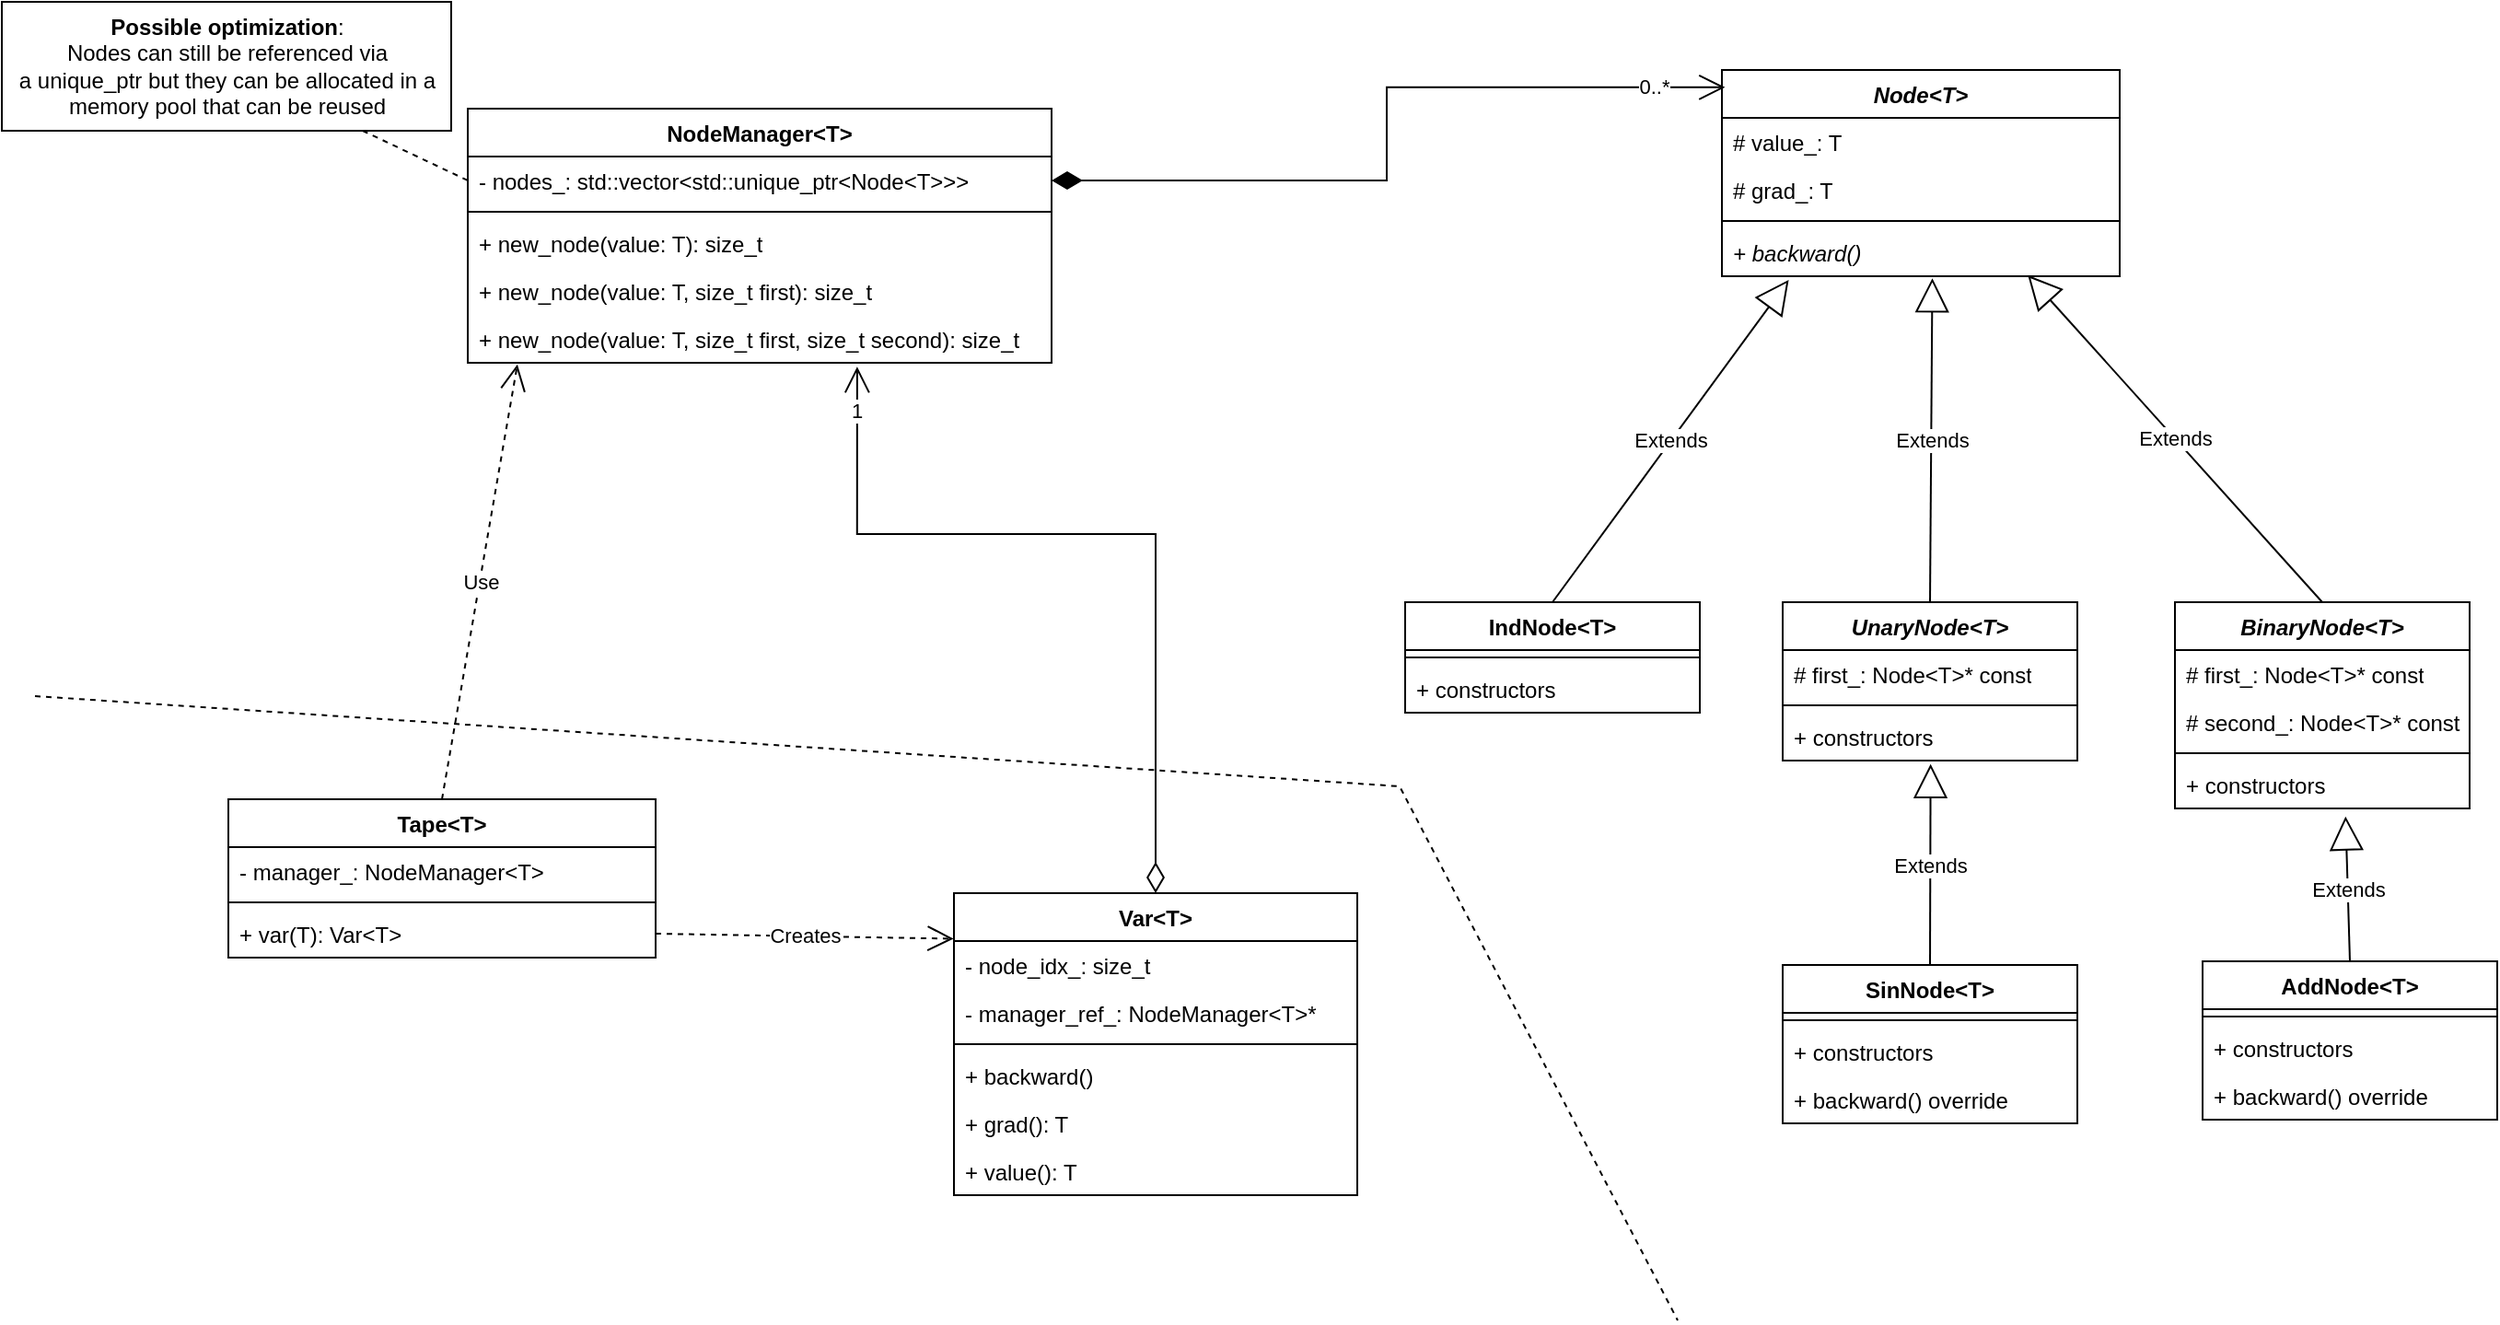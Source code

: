 <mxfile version="26.0.9">
  <diagram name="Page-1" id="FSSQddseJouXTONwUd2U">
    <mxGraphModel dx="1468" dy="1134" grid="0" gridSize="10" guides="1" tooltips="1" connect="1" arrows="1" fold="1" page="1" pageScale="1" pageWidth="1100" pageHeight="850" math="0" shadow="0">
      <root>
        <mxCell id="0" />
        <mxCell id="1" parent="0" />
        <mxCell id="VymO47EkhsiENC-ldsMI-2" value="Tape&amp;lt;T&amp;gt;" style="swimlane;fontStyle=1;align=center;verticalAlign=top;childLayout=stackLayout;horizontal=1;startSize=26;horizontalStack=0;resizeParent=1;resizeParentMax=0;resizeLast=0;collapsible=1;marginBottom=0;whiteSpace=wrap;html=1;" parent="1" vertex="1">
          <mxGeometry x="138" y="449" width="232" height="86" as="geometry" />
        </mxCell>
        <mxCell id="VymO47EkhsiENC-ldsMI-3" value="- manager_: NodeManager&amp;lt;T&amp;gt;" style="text;strokeColor=none;fillColor=none;align=left;verticalAlign=top;spacingLeft=4;spacingRight=4;overflow=hidden;rotatable=0;points=[[0,0.5],[1,0.5]];portConstraint=eastwest;whiteSpace=wrap;html=1;" parent="VymO47EkhsiENC-ldsMI-2" vertex="1">
          <mxGeometry y="26" width="232" height="26" as="geometry" />
        </mxCell>
        <mxCell id="VymO47EkhsiENC-ldsMI-4" value="" style="line;strokeWidth=1;fillColor=none;align=left;verticalAlign=middle;spacingTop=-1;spacingLeft=3;spacingRight=3;rotatable=0;labelPosition=right;points=[];portConstraint=eastwest;strokeColor=inherit;" parent="VymO47EkhsiENC-ldsMI-2" vertex="1">
          <mxGeometry y="52" width="232" height="8" as="geometry" />
        </mxCell>
        <mxCell id="VymO47EkhsiENC-ldsMI-5" value="+ var(T): Var&amp;lt;T&amp;gt;" style="text;strokeColor=none;fillColor=none;align=left;verticalAlign=top;spacingLeft=4;spacingRight=4;overflow=hidden;rotatable=0;points=[[0,0.5],[1,0.5]];portConstraint=eastwest;whiteSpace=wrap;html=1;" parent="VymO47EkhsiENC-ldsMI-2" vertex="1">
          <mxGeometry y="60" width="232" height="26" as="geometry" />
        </mxCell>
        <mxCell id="VymO47EkhsiENC-ldsMI-6" value="&lt;i&gt;Node&amp;lt;T&amp;gt;&lt;/i&gt;" style="swimlane;fontStyle=1;align=center;verticalAlign=top;childLayout=stackLayout;horizontal=1;startSize=26;horizontalStack=0;resizeParent=1;resizeParentMax=0;resizeLast=0;collapsible=1;marginBottom=0;whiteSpace=wrap;html=1;" parent="1" vertex="1">
          <mxGeometry x="949" y="53" width="216" height="112" as="geometry" />
        </mxCell>
        <mxCell id="VymO47EkhsiENC-ldsMI-10" value="# value_: T" style="text;strokeColor=none;fillColor=none;align=left;verticalAlign=top;spacingLeft=4;spacingRight=4;overflow=hidden;rotatable=0;points=[[0,0.5],[1,0.5]];portConstraint=eastwest;whiteSpace=wrap;html=1;" parent="VymO47EkhsiENC-ldsMI-6" vertex="1">
          <mxGeometry y="26" width="216" height="26" as="geometry" />
        </mxCell>
        <mxCell id="VymO47EkhsiENC-ldsMI-11" value="# grad_: T" style="text;strokeColor=none;fillColor=none;align=left;verticalAlign=top;spacingLeft=4;spacingRight=4;overflow=hidden;rotatable=0;points=[[0,0.5],[1,0.5]];portConstraint=eastwest;whiteSpace=wrap;html=1;" parent="VymO47EkhsiENC-ldsMI-6" vertex="1">
          <mxGeometry y="52" width="216" height="26" as="geometry" />
        </mxCell>
        <mxCell id="VymO47EkhsiENC-ldsMI-8" value="" style="line;strokeWidth=1;fillColor=none;align=left;verticalAlign=middle;spacingTop=-1;spacingLeft=3;spacingRight=3;rotatable=0;labelPosition=right;points=[];portConstraint=eastwest;strokeColor=inherit;" parent="VymO47EkhsiENC-ldsMI-6" vertex="1">
          <mxGeometry y="78" width="216" height="8" as="geometry" />
        </mxCell>
        <mxCell id="VymO47EkhsiENC-ldsMI-23" value="&lt;i&gt;+ backward()&lt;/i&gt;" style="text;strokeColor=none;fillColor=none;align=left;verticalAlign=top;spacingLeft=4;spacingRight=4;overflow=hidden;rotatable=0;points=[[0,0.5],[1,0.5]];portConstraint=eastwest;whiteSpace=wrap;html=1;" parent="VymO47EkhsiENC-ldsMI-6" vertex="1">
          <mxGeometry y="86" width="216" height="26" as="geometry" />
        </mxCell>
        <mxCell id="VymO47EkhsiENC-ldsMI-13" value="" style="endArrow=open;html=1;endSize=12;startArrow=diamondThin;startSize=14;startFill=1;edgeStyle=orthogonalEdgeStyle;align=left;verticalAlign=bottom;rounded=0;exitX=1;exitY=0.5;exitDx=0;exitDy=0;entryX=0.008;entryY=0.084;entryDx=0;entryDy=0;entryPerimeter=0;" parent="1" source="VymO47EkhsiENC-ldsMI-17" target="VymO47EkhsiENC-ldsMI-6" edge="1">
          <mxGeometry x="-1" y="3" relative="1" as="geometry">
            <mxPoint x="620" y="475" as="sourcePoint" />
            <mxPoint x="623" y="315" as="targetPoint" />
          </mxGeometry>
        </mxCell>
        <mxCell id="VymO47EkhsiENC-ldsMI-14" value="0..*" style="edgeLabel;html=1;align=center;verticalAlign=middle;resizable=0;points=[];" parent="VymO47EkhsiENC-ldsMI-13" vertex="1" connectable="0">
          <mxGeometry x="0.876" y="1" relative="1" as="geometry">
            <mxPoint x="-13" as="offset" />
          </mxGeometry>
        </mxCell>
        <mxCell id="VymO47EkhsiENC-ldsMI-16" value="NodeManager&amp;lt;T&amp;gt;" style="swimlane;fontStyle=1;align=center;verticalAlign=top;childLayout=stackLayout;horizontal=1;startSize=26;horizontalStack=0;resizeParent=1;resizeParentMax=0;resizeLast=0;collapsible=1;marginBottom=0;whiteSpace=wrap;html=1;" parent="1" vertex="1">
          <mxGeometry x="268" y="74" width="317" height="138" as="geometry" />
        </mxCell>
        <mxCell id="VymO47EkhsiENC-ldsMI-17" value="- nodes_: std::vector&amp;lt;std::unique_ptr&amp;lt;Node&amp;lt;T&amp;gt;&amp;gt;&amp;gt;" style="text;strokeColor=none;fillColor=none;align=left;verticalAlign=top;spacingLeft=4;spacingRight=4;overflow=hidden;rotatable=0;points=[[0,0.5],[1,0.5]];portConstraint=eastwest;whiteSpace=wrap;html=1;" parent="VymO47EkhsiENC-ldsMI-16" vertex="1">
          <mxGeometry y="26" width="317" height="26" as="geometry" />
        </mxCell>
        <mxCell id="VymO47EkhsiENC-ldsMI-18" value="" style="line;strokeWidth=1;fillColor=none;align=left;verticalAlign=middle;spacingTop=-1;spacingLeft=3;spacingRight=3;rotatable=0;labelPosition=right;points=[];portConstraint=eastwest;strokeColor=inherit;" parent="VymO47EkhsiENC-ldsMI-16" vertex="1">
          <mxGeometry y="52" width="317" height="8" as="geometry" />
        </mxCell>
        <mxCell id="VymO47EkhsiENC-ldsMI-19" value="+ new_node(value: T): size_t" style="text;strokeColor=none;fillColor=none;align=left;verticalAlign=top;spacingLeft=4;spacingRight=4;overflow=hidden;rotatable=0;points=[[0,0.5],[1,0.5]];portConstraint=eastwest;whiteSpace=wrap;html=1;" parent="VymO47EkhsiENC-ldsMI-16" vertex="1">
          <mxGeometry y="60" width="317" height="26" as="geometry" />
        </mxCell>
        <mxCell id="VymO47EkhsiENC-ldsMI-20" value="+ new_node(value: T, size_t first): size_t" style="text;strokeColor=none;fillColor=none;align=left;verticalAlign=top;spacingLeft=4;spacingRight=4;overflow=hidden;rotatable=0;points=[[0,0.5],[1,0.5]];portConstraint=eastwest;whiteSpace=wrap;html=1;" parent="VymO47EkhsiENC-ldsMI-16" vertex="1">
          <mxGeometry y="86" width="317" height="26" as="geometry" />
        </mxCell>
        <mxCell id="VymO47EkhsiENC-ldsMI-57" value="+ new_node(value: T, size_t first, size_t second): size_t" style="text;strokeColor=none;fillColor=none;align=left;verticalAlign=top;spacingLeft=4;spacingRight=4;overflow=hidden;rotatable=0;points=[[0,0.5],[1,0.5]];portConstraint=eastwest;whiteSpace=wrap;html=1;" parent="VymO47EkhsiENC-ldsMI-16" vertex="1">
          <mxGeometry y="112" width="317" height="26" as="geometry" />
        </mxCell>
        <mxCell id="VymO47EkhsiENC-ldsMI-21" value="&lt;b&gt;Possible optimization&lt;/b&gt;:&lt;br&gt;Nodes can still be referenced via&lt;div&gt;a unique_ptr but they can be&amp;nbsp;allocated in a&lt;div&gt;memory pool that can be reused&lt;/div&gt;&lt;/div&gt;" style="text;html=1;align=center;verticalAlign=middle;resizable=0;points=[];autosize=1;strokeColor=default;fillColor=none;" parent="1" vertex="1">
          <mxGeometry x="15" y="16" width="244" height="70" as="geometry" />
        </mxCell>
        <mxCell id="VymO47EkhsiENC-ldsMI-22" value="" style="endArrow=none;dashed=1;html=1;rounded=0;entryX=0;entryY=0.5;entryDx=0;entryDy=0;" parent="1" source="VymO47EkhsiENC-ldsMI-21" target="VymO47EkhsiENC-ldsMI-17" edge="1">
          <mxGeometry width="50" height="50" relative="1" as="geometry">
            <mxPoint x="307" y="239" as="sourcePoint" />
            <mxPoint x="357" y="189" as="targetPoint" />
          </mxGeometry>
        </mxCell>
        <mxCell id="VymO47EkhsiENC-ldsMI-29" value="IndNode&amp;lt;T&amp;gt;" style="swimlane;fontStyle=1;align=center;verticalAlign=top;childLayout=stackLayout;horizontal=1;startSize=26;horizontalStack=0;resizeParent=1;resizeParentMax=0;resizeLast=0;collapsible=1;marginBottom=0;whiteSpace=wrap;html=1;" parent="1" vertex="1">
          <mxGeometry x="777" y="342" width="160" height="60" as="geometry" />
        </mxCell>
        <mxCell id="VymO47EkhsiENC-ldsMI-31" value="" style="line;strokeWidth=1;fillColor=none;align=left;verticalAlign=middle;spacingTop=-1;spacingLeft=3;spacingRight=3;rotatable=0;labelPosition=right;points=[];portConstraint=eastwest;strokeColor=inherit;" parent="VymO47EkhsiENC-ldsMI-29" vertex="1">
          <mxGeometry y="26" width="160" height="8" as="geometry" />
        </mxCell>
        <mxCell id="VymO47EkhsiENC-ldsMI-32" value="+ constructors" style="text;strokeColor=none;fillColor=none;align=left;verticalAlign=top;spacingLeft=4;spacingRight=4;overflow=hidden;rotatable=0;points=[[0,0.5],[1,0.5]];portConstraint=eastwest;whiteSpace=wrap;html=1;" parent="VymO47EkhsiENC-ldsMI-29" vertex="1">
          <mxGeometry y="34" width="160" height="26" as="geometry" />
        </mxCell>
        <mxCell id="VymO47EkhsiENC-ldsMI-33" value="Extends" style="endArrow=block;endSize=16;endFill=0;html=1;rounded=0;exitX=0.5;exitY=0;exitDx=0;exitDy=0;entryX=0.168;entryY=1.075;entryDx=0;entryDy=0;entryPerimeter=0;" parent="1" source="VymO47EkhsiENC-ldsMI-29" target="VymO47EkhsiENC-ldsMI-23" edge="1">
          <mxGeometry width="160" relative="1" as="geometry">
            <mxPoint x="727" y="310" as="sourcePoint" />
            <mxPoint x="992" y="267" as="targetPoint" />
          </mxGeometry>
        </mxCell>
        <mxCell id="VymO47EkhsiENC-ldsMI-34" value="UnaryNode&amp;lt;T&amp;gt;" style="swimlane;fontStyle=3;align=center;verticalAlign=top;childLayout=stackLayout;horizontal=1;startSize=26;horizontalStack=0;resizeParent=1;resizeParentMax=0;resizeLast=0;collapsible=1;marginBottom=0;whiteSpace=wrap;html=1;" parent="1" vertex="1">
          <mxGeometry x="982" y="342" width="160" height="86" as="geometry" />
        </mxCell>
        <mxCell id="VymO47EkhsiENC-ldsMI-35" value="# first_: Node&amp;lt;T&amp;gt;* const" style="text;strokeColor=none;fillColor=none;align=left;verticalAlign=top;spacingLeft=4;spacingRight=4;overflow=hidden;rotatable=0;points=[[0,0.5],[1,0.5]];portConstraint=eastwest;whiteSpace=wrap;html=1;" parent="VymO47EkhsiENC-ldsMI-34" vertex="1">
          <mxGeometry y="26" width="160" height="26" as="geometry" />
        </mxCell>
        <mxCell id="VymO47EkhsiENC-ldsMI-36" value="" style="line;strokeWidth=1;fillColor=none;align=left;verticalAlign=middle;spacingTop=-1;spacingLeft=3;spacingRight=3;rotatable=0;labelPosition=right;points=[];portConstraint=eastwest;strokeColor=inherit;" parent="VymO47EkhsiENC-ldsMI-34" vertex="1">
          <mxGeometry y="52" width="160" height="8" as="geometry" />
        </mxCell>
        <mxCell id="VymO47EkhsiENC-ldsMI-37" value="+ constructors" style="text;strokeColor=none;fillColor=none;align=left;verticalAlign=top;spacingLeft=4;spacingRight=4;overflow=hidden;rotatable=0;points=[[0,0.5],[1,0.5]];portConstraint=eastwest;whiteSpace=wrap;html=1;" parent="VymO47EkhsiENC-ldsMI-34" vertex="1">
          <mxGeometry y="60" width="160" height="26" as="geometry" />
        </mxCell>
        <mxCell id="VymO47EkhsiENC-ldsMI-38" value="Extends" style="endArrow=block;endSize=16;endFill=0;html=1;rounded=0;exitX=0.5;exitY=0;exitDx=0;exitDy=0;entryX=0.529;entryY=1.041;entryDx=0;entryDy=0;entryPerimeter=0;" parent="1" source="VymO47EkhsiENC-ldsMI-34" target="VymO47EkhsiENC-ldsMI-23" edge="1">
          <mxGeometry width="160" relative="1" as="geometry">
            <mxPoint x="513" y="454" as="sourcePoint" />
            <mxPoint x="878" y="225" as="targetPoint" />
          </mxGeometry>
        </mxCell>
        <mxCell id="VymO47EkhsiENC-ldsMI-39" value="BinaryNode&amp;lt;T&amp;gt;" style="swimlane;fontStyle=3;align=center;verticalAlign=top;childLayout=stackLayout;horizontal=1;startSize=26;horizontalStack=0;resizeParent=1;resizeParentMax=0;resizeLast=0;collapsible=1;marginBottom=0;whiteSpace=wrap;html=1;" parent="1" vertex="1">
          <mxGeometry x="1195" y="342" width="160" height="112" as="geometry" />
        </mxCell>
        <mxCell id="VymO47EkhsiENC-ldsMI-40" value="# first_: Node&amp;lt;T&amp;gt;* const" style="text;strokeColor=none;fillColor=none;align=left;verticalAlign=top;spacingLeft=4;spacingRight=4;overflow=hidden;rotatable=0;points=[[0,0.5],[1,0.5]];portConstraint=eastwest;whiteSpace=wrap;html=1;" parent="VymO47EkhsiENC-ldsMI-39" vertex="1">
          <mxGeometry y="26" width="160" height="26" as="geometry" />
        </mxCell>
        <mxCell id="VymO47EkhsiENC-ldsMI-44" value="# second_: Node&amp;lt;T&amp;gt;* const" style="text;strokeColor=none;fillColor=none;align=left;verticalAlign=top;spacingLeft=4;spacingRight=4;overflow=hidden;rotatable=0;points=[[0,0.5],[1,0.5]];portConstraint=eastwest;whiteSpace=wrap;html=1;" parent="VymO47EkhsiENC-ldsMI-39" vertex="1">
          <mxGeometry y="52" width="160" height="26" as="geometry" />
        </mxCell>
        <mxCell id="VymO47EkhsiENC-ldsMI-41" value="" style="line;strokeWidth=1;fillColor=none;align=left;verticalAlign=middle;spacingTop=-1;spacingLeft=3;spacingRight=3;rotatable=0;labelPosition=right;points=[];portConstraint=eastwest;strokeColor=inherit;" parent="VymO47EkhsiENC-ldsMI-39" vertex="1">
          <mxGeometry y="78" width="160" height="8" as="geometry" />
        </mxCell>
        <mxCell id="VymO47EkhsiENC-ldsMI-42" value="+ constructors" style="text;strokeColor=none;fillColor=none;align=left;verticalAlign=top;spacingLeft=4;spacingRight=4;overflow=hidden;rotatable=0;points=[[0,0.5],[1,0.5]];portConstraint=eastwest;whiteSpace=wrap;html=1;" parent="VymO47EkhsiENC-ldsMI-39" vertex="1">
          <mxGeometry y="86" width="160" height="26" as="geometry" />
        </mxCell>
        <mxCell id="VymO47EkhsiENC-ldsMI-43" value="Extends" style="endArrow=block;endSize=16;endFill=0;html=1;rounded=0;entryX=0.769;entryY=0.977;entryDx=0;entryDy=0;entryPerimeter=0;exitX=0.5;exitY=0;exitDx=0;exitDy=0;" parent="1" source="VymO47EkhsiENC-ldsMI-39" target="VymO47EkhsiENC-ldsMI-23" edge="1">
          <mxGeometry width="160" relative="1" as="geometry">
            <mxPoint x="996" y="392" as="sourcePoint" />
            <mxPoint x="1156" y="392" as="targetPoint" />
          </mxGeometry>
        </mxCell>
        <mxCell id="VymO47EkhsiENC-ldsMI-45" value="Use" style="endArrow=open;endSize=12;dashed=1;html=1;rounded=0;exitX=0.5;exitY=0;exitDx=0;exitDy=0;entryX=0.085;entryY=1.035;entryDx=0;entryDy=0;entryPerimeter=0;" parent="1" source="VymO47EkhsiENC-ldsMI-2" target="VymO47EkhsiENC-ldsMI-57" edge="1">
          <mxGeometry width="160" relative="1" as="geometry">
            <mxPoint x="641" y="393" as="sourcePoint" />
            <mxPoint x="329" y="296" as="targetPoint" />
          </mxGeometry>
        </mxCell>
        <mxCell id="VymO47EkhsiENC-ldsMI-46" value="AddNode&amp;lt;T&amp;gt;" style="swimlane;fontStyle=1;align=center;verticalAlign=top;childLayout=stackLayout;horizontal=1;startSize=26;horizontalStack=0;resizeParent=1;resizeParentMax=0;resizeLast=0;collapsible=1;marginBottom=0;whiteSpace=wrap;html=1;" parent="1" vertex="1">
          <mxGeometry x="1210" y="537" width="160" height="86" as="geometry" />
        </mxCell>
        <mxCell id="VymO47EkhsiENC-ldsMI-48" value="" style="line;strokeWidth=1;fillColor=none;align=left;verticalAlign=middle;spacingTop=-1;spacingLeft=3;spacingRight=3;rotatable=0;labelPosition=right;points=[];portConstraint=eastwest;strokeColor=inherit;" parent="VymO47EkhsiENC-ldsMI-46" vertex="1">
          <mxGeometry y="26" width="160" height="8" as="geometry" />
        </mxCell>
        <mxCell id="VymO47EkhsiENC-ldsMI-63" value="+ constructors" style="text;strokeColor=none;fillColor=none;align=left;verticalAlign=top;spacingLeft=4;spacingRight=4;overflow=hidden;rotatable=0;points=[[0,0.5],[1,0.5]];portConstraint=eastwest;whiteSpace=wrap;html=1;" parent="VymO47EkhsiENC-ldsMI-46" vertex="1">
          <mxGeometry y="34" width="160" height="26" as="geometry" />
        </mxCell>
        <mxCell id="VymO47EkhsiENC-ldsMI-50" value="+ backward() override" style="text;strokeColor=none;fillColor=none;align=left;verticalAlign=top;spacingLeft=4;spacingRight=4;overflow=hidden;rotatable=0;points=[[0,0.5],[1,0.5]];portConstraint=eastwest;whiteSpace=wrap;html=1;" parent="VymO47EkhsiENC-ldsMI-46" vertex="1">
          <mxGeometry y="60" width="160" height="26" as="geometry" />
        </mxCell>
        <mxCell id="VymO47EkhsiENC-ldsMI-51" value="Extends" style="endArrow=block;endSize=16;endFill=0;html=1;rounded=0;entryX=0.579;entryY=1.166;entryDx=0;entryDy=0;entryPerimeter=0;exitX=0.5;exitY=0;exitDx=0;exitDy=0;" parent="1" source="VymO47EkhsiENC-ldsMI-46" target="VymO47EkhsiENC-ldsMI-42" edge="1">
          <mxGeometry width="160" relative="1" as="geometry">
            <mxPoint x="1015" y="401" as="sourcePoint" />
            <mxPoint x="1175" y="401" as="targetPoint" />
          </mxGeometry>
        </mxCell>
        <mxCell id="VymO47EkhsiENC-ldsMI-52" value="SinNode&amp;lt;T&amp;gt;" style="swimlane;fontStyle=1;align=center;verticalAlign=top;childLayout=stackLayout;horizontal=1;startSize=26;horizontalStack=0;resizeParent=1;resizeParentMax=0;resizeLast=0;collapsible=1;marginBottom=0;whiteSpace=wrap;html=1;" parent="1" vertex="1">
          <mxGeometry x="982" y="539" width="160" height="86" as="geometry" />
        </mxCell>
        <mxCell id="VymO47EkhsiENC-ldsMI-53" value="" style="line;strokeWidth=1;fillColor=none;align=left;verticalAlign=middle;spacingTop=-1;spacingLeft=3;spacingRight=3;rotatable=0;labelPosition=right;points=[];portConstraint=eastwest;strokeColor=inherit;" parent="VymO47EkhsiENC-ldsMI-52" vertex="1">
          <mxGeometry y="26" width="160" height="8" as="geometry" />
        </mxCell>
        <mxCell id="VymO47EkhsiENC-ldsMI-55" value="+ constructors" style="text;strokeColor=none;fillColor=none;align=left;verticalAlign=top;spacingLeft=4;spacingRight=4;overflow=hidden;rotatable=0;points=[[0,0.5],[1,0.5]];portConstraint=eastwest;whiteSpace=wrap;html=1;" parent="VymO47EkhsiENC-ldsMI-52" vertex="1">
          <mxGeometry y="34" width="160" height="26" as="geometry" />
        </mxCell>
        <mxCell id="VymO47EkhsiENC-ldsMI-62" value="+ backward() override" style="text;strokeColor=none;fillColor=none;align=left;verticalAlign=top;spacingLeft=4;spacingRight=4;overflow=hidden;rotatable=0;points=[[0,0.5],[1,0.5]];portConstraint=eastwest;whiteSpace=wrap;html=1;" parent="VymO47EkhsiENC-ldsMI-52" vertex="1">
          <mxGeometry y="60" width="160" height="26" as="geometry" />
        </mxCell>
        <mxCell id="VymO47EkhsiENC-ldsMI-56" value="Extends" style="endArrow=block;endSize=16;endFill=0;html=1;rounded=0;exitX=0.5;exitY=0;exitDx=0;exitDy=0;entryX=0.502;entryY=1.071;entryDx=0;entryDy=0;entryPerimeter=0;" parent="1" source="VymO47EkhsiENC-ldsMI-52" target="VymO47EkhsiENC-ldsMI-37" edge="1">
          <mxGeometry width="160" relative="1" as="geometry">
            <mxPoint x="963" y="388" as="sourcePoint" />
            <mxPoint x="1123" y="388" as="targetPoint" />
          </mxGeometry>
        </mxCell>
        <mxCell id="VymO47EkhsiENC-ldsMI-64" value="Var&amp;lt;T&amp;gt;" style="swimlane;fontStyle=1;align=center;verticalAlign=top;childLayout=stackLayout;horizontal=1;startSize=26;horizontalStack=0;resizeParent=1;resizeParentMax=0;resizeLast=0;collapsible=1;marginBottom=0;whiteSpace=wrap;html=1;" parent="1" vertex="1">
          <mxGeometry x="532" y="500" width="219" height="164" as="geometry" />
        </mxCell>
        <mxCell id="VymO47EkhsiENC-ldsMI-65" value="- node_idx_: size_t" style="text;strokeColor=none;fillColor=none;align=left;verticalAlign=top;spacingLeft=4;spacingRight=4;overflow=hidden;rotatable=0;points=[[0,0.5],[1,0.5]];portConstraint=eastwest;whiteSpace=wrap;html=1;" parent="VymO47EkhsiENC-ldsMI-64" vertex="1">
          <mxGeometry y="26" width="219" height="26" as="geometry" />
        </mxCell>
        <mxCell id="VymO47EkhsiENC-ldsMI-69" value="- manager_ref_: NodeManager&amp;lt;T&amp;gt;*" style="text;strokeColor=none;fillColor=none;align=left;verticalAlign=top;spacingLeft=4;spacingRight=4;overflow=hidden;rotatable=0;points=[[0,0.5],[1,0.5]];portConstraint=eastwest;whiteSpace=wrap;html=1;" parent="VymO47EkhsiENC-ldsMI-64" vertex="1">
          <mxGeometry y="52" width="219" height="26" as="geometry" />
        </mxCell>
        <mxCell id="VymO47EkhsiENC-ldsMI-66" value="" style="line;strokeWidth=1;fillColor=none;align=left;verticalAlign=middle;spacingTop=-1;spacingLeft=3;spacingRight=3;rotatable=0;labelPosition=right;points=[];portConstraint=eastwest;strokeColor=inherit;" parent="VymO47EkhsiENC-ldsMI-64" vertex="1">
          <mxGeometry y="78" width="219" height="8" as="geometry" />
        </mxCell>
        <mxCell id="VymO47EkhsiENC-ldsMI-67" value="+ backward()" style="text;strokeColor=none;fillColor=none;align=left;verticalAlign=top;spacingLeft=4;spacingRight=4;overflow=hidden;rotatable=0;points=[[0,0.5],[1,0.5]];portConstraint=eastwest;whiteSpace=wrap;html=1;" parent="VymO47EkhsiENC-ldsMI-64" vertex="1">
          <mxGeometry y="86" width="219" height="26" as="geometry" />
        </mxCell>
        <mxCell id="VymO47EkhsiENC-ldsMI-70" value="+ grad(): T" style="text;strokeColor=none;fillColor=none;align=left;verticalAlign=top;spacingLeft=4;spacingRight=4;overflow=hidden;rotatable=0;points=[[0,0.5],[1,0.5]];portConstraint=eastwest;whiteSpace=wrap;html=1;" parent="VymO47EkhsiENC-ldsMI-64" vertex="1">
          <mxGeometry y="112" width="219" height="26" as="geometry" />
        </mxCell>
        <mxCell id="VymO47EkhsiENC-ldsMI-71" value="+ value(): T" style="text;strokeColor=none;fillColor=none;align=left;verticalAlign=top;spacingLeft=4;spacingRight=4;overflow=hidden;rotatable=0;points=[[0,0.5],[1,0.5]];portConstraint=eastwest;whiteSpace=wrap;html=1;" parent="VymO47EkhsiENC-ldsMI-64" vertex="1">
          <mxGeometry y="138" width="219" height="26" as="geometry" />
        </mxCell>
        <mxCell id="VymO47EkhsiENC-ldsMI-68" value="Creates" style="endArrow=open;endSize=12;dashed=1;html=1;rounded=0;exitX=1;exitY=0.5;exitDx=0;exitDy=0;entryX=-0.001;entryY=0.151;entryDx=0;entryDy=0;entryPerimeter=0;" parent="1" source="VymO47EkhsiENC-ldsMI-5" target="VymO47EkhsiENC-ldsMI-64" edge="1">
          <mxGeometry width="160" relative="1" as="geometry">
            <mxPoint x="455" y="364" as="sourcePoint" />
            <mxPoint x="615" y="364" as="targetPoint" />
          </mxGeometry>
        </mxCell>
        <mxCell id="cQh4o48v1dhWh8q2onBl-1" value="" style="endArrow=open;html=1;endSize=12;startArrow=diamondThin;startSize=14;startFill=0;edgeStyle=orthogonalEdgeStyle;align=left;verticalAlign=bottom;rounded=0;exitX=0.5;exitY=0;exitDx=0;exitDy=0;entryX=0.667;entryY=1.08;entryDx=0;entryDy=0;entryPerimeter=0;" parent="1" source="VymO47EkhsiENC-ldsMI-64" target="VymO47EkhsiENC-ldsMI-57" edge="1">
          <mxGeometry x="-1" y="3" relative="1" as="geometry">
            <mxPoint x="397" y="446" as="sourcePoint" />
            <mxPoint x="475" y="265" as="targetPoint" />
            <Array as="points">
              <mxPoint x="642" y="305" />
              <mxPoint x="479" y="305" />
            </Array>
          </mxGeometry>
        </mxCell>
        <mxCell id="cQh4o48v1dhWh8q2onBl-3" value="1" style="edgeLabel;html=1;align=center;verticalAlign=middle;resizable=0;points=[];" parent="cQh4o48v1dhWh8q2onBl-1" vertex="1" connectable="0">
          <mxGeometry x="0.921" relative="1" as="geometry">
            <mxPoint x="-1" y="6" as="offset" />
          </mxGeometry>
        </mxCell>
        <mxCell id="cQh4o48v1dhWh8q2onBl-4" value="" style="endArrow=none;dashed=1;html=1;rounded=0;" parent="1" edge="1">
          <mxGeometry width="50" height="50" relative="1" as="geometry">
            <mxPoint x="33" y="393" as="sourcePoint" />
            <mxPoint x="925" y="732" as="targetPoint" />
            <Array as="points">
              <mxPoint x="774" y="442" />
            </Array>
          </mxGeometry>
        </mxCell>
      </root>
    </mxGraphModel>
  </diagram>
</mxfile>

